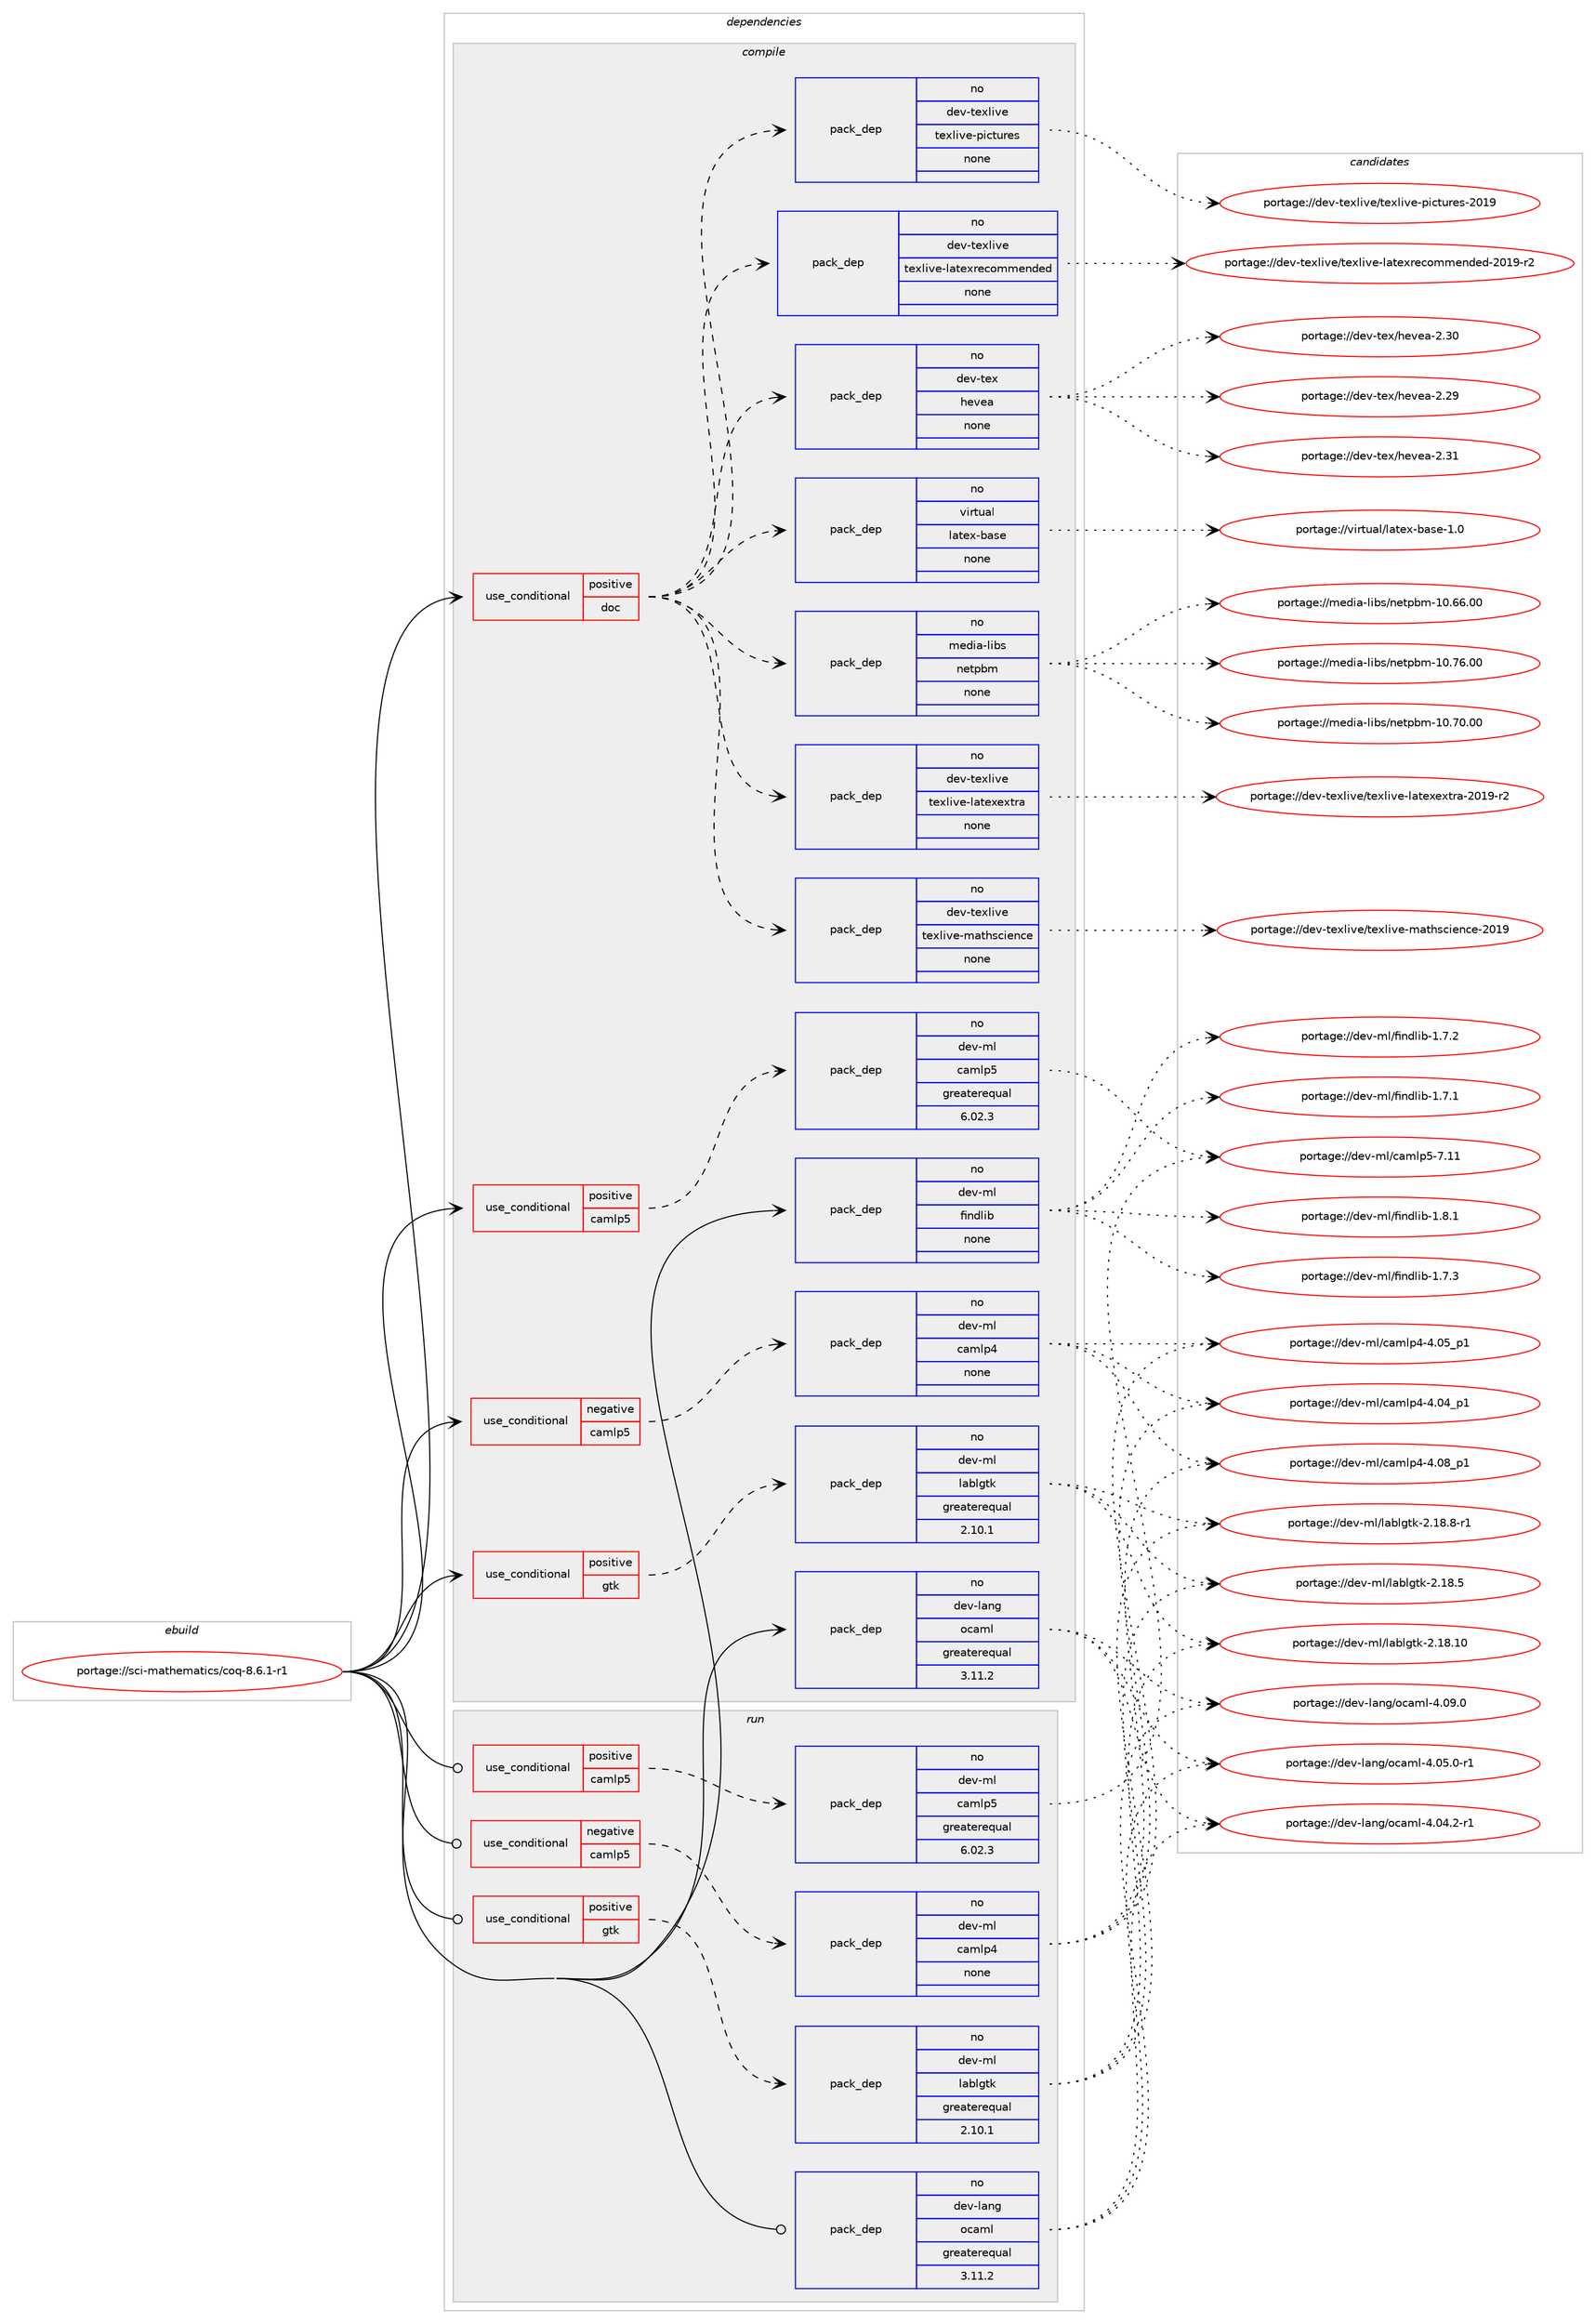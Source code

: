 digraph prolog {

# *************
# Graph options
# *************

newrank=true;
concentrate=true;
compound=true;
graph [rankdir=LR,fontname=Helvetica,fontsize=10,ranksep=1.5];#, ranksep=2.5, nodesep=0.2];
edge  [arrowhead=vee];
node  [fontname=Helvetica,fontsize=10];

# **********
# The ebuild
# **********

subgraph cluster_leftcol {
color=gray;
rank=same;
label=<<i>ebuild</i>>;
id [label="portage://sci-mathematics/coq-8.6.1-r1", color=red, width=4, href="../sci-mathematics/coq-8.6.1-r1.svg"];
}

# ****************
# The dependencies
# ****************

subgraph cluster_midcol {
color=gray;
label=<<i>dependencies</i>>;
subgraph cluster_compile {
fillcolor="#eeeeee";
style=filled;
label=<<i>compile</i>>;
subgraph cond6637 {
dependency36921 [label=<<TABLE BORDER="0" CELLBORDER="1" CELLSPACING="0" CELLPADDING="4"><TR><TD ROWSPAN="3" CELLPADDING="10">use_conditional</TD></TR><TR><TD>negative</TD></TR><TR><TD>camlp5</TD></TR></TABLE>>, shape=none, color=red];
subgraph pack29489 {
dependency36922 [label=<<TABLE BORDER="0" CELLBORDER="1" CELLSPACING="0" CELLPADDING="4" WIDTH="220"><TR><TD ROWSPAN="6" CELLPADDING="30">pack_dep</TD></TR><TR><TD WIDTH="110">no</TD></TR><TR><TD>dev-ml</TD></TR><TR><TD>camlp4</TD></TR><TR><TD>none</TD></TR><TR><TD></TD></TR></TABLE>>, shape=none, color=blue];
}
dependency36921:e -> dependency36922:w [weight=20,style="dashed",arrowhead="vee"];
}
id:e -> dependency36921:w [weight=20,style="solid",arrowhead="vee"];
subgraph cond6638 {
dependency36923 [label=<<TABLE BORDER="0" CELLBORDER="1" CELLSPACING="0" CELLPADDING="4"><TR><TD ROWSPAN="3" CELLPADDING="10">use_conditional</TD></TR><TR><TD>positive</TD></TR><TR><TD>camlp5</TD></TR></TABLE>>, shape=none, color=red];
subgraph pack29490 {
dependency36924 [label=<<TABLE BORDER="0" CELLBORDER="1" CELLSPACING="0" CELLPADDING="4" WIDTH="220"><TR><TD ROWSPAN="6" CELLPADDING="30">pack_dep</TD></TR><TR><TD WIDTH="110">no</TD></TR><TR><TD>dev-ml</TD></TR><TR><TD>camlp5</TD></TR><TR><TD>greaterequal</TD></TR><TR><TD>6.02.3</TD></TR></TABLE>>, shape=none, color=blue];
}
dependency36923:e -> dependency36924:w [weight=20,style="dashed",arrowhead="vee"];
}
id:e -> dependency36923:w [weight=20,style="solid",arrowhead="vee"];
subgraph cond6639 {
dependency36925 [label=<<TABLE BORDER="0" CELLBORDER="1" CELLSPACING="0" CELLPADDING="4"><TR><TD ROWSPAN="3" CELLPADDING="10">use_conditional</TD></TR><TR><TD>positive</TD></TR><TR><TD>doc</TD></TR></TABLE>>, shape=none, color=red];
subgraph pack29491 {
dependency36926 [label=<<TABLE BORDER="0" CELLBORDER="1" CELLSPACING="0" CELLPADDING="4" WIDTH="220"><TR><TD ROWSPAN="6" CELLPADDING="30">pack_dep</TD></TR><TR><TD WIDTH="110">no</TD></TR><TR><TD>media-libs</TD></TR><TR><TD>netpbm</TD></TR><TR><TD>none</TD></TR><TR><TD></TD></TR></TABLE>>, shape=none, color=blue];
}
dependency36925:e -> dependency36926:w [weight=20,style="dashed",arrowhead="vee"];
subgraph pack29492 {
dependency36927 [label=<<TABLE BORDER="0" CELLBORDER="1" CELLSPACING="0" CELLPADDING="4" WIDTH="220"><TR><TD ROWSPAN="6" CELLPADDING="30">pack_dep</TD></TR><TR><TD WIDTH="110">no</TD></TR><TR><TD>virtual</TD></TR><TR><TD>latex-base</TD></TR><TR><TD>none</TD></TR><TR><TD></TD></TR></TABLE>>, shape=none, color=blue];
}
dependency36925:e -> dependency36927:w [weight=20,style="dashed",arrowhead="vee"];
subgraph pack29493 {
dependency36928 [label=<<TABLE BORDER="0" CELLBORDER="1" CELLSPACING="0" CELLPADDING="4" WIDTH="220"><TR><TD ROWSPAN="6" CELLPADDING="30">pack_dep</TD></TR><TR><TD WIDTH="110">no</TD></TR><TR><TD>dev-tex</TD></TR><TR><TD>hevea</TD></TR><TR><TD>none</TD></TR><TR><TD></TD></TR></TABLE>>, shape=none, color=blue];
}
dependency36925:e -> dependency36928:w [weight=20,style="dashed",arrowhead="vee"];
subgraph pack29494 {
dependency36929 [label=<<TABLE BORDER="0" CELLBORDER="1" CELLSPACING="0" CELLPADDING="4" WIDTH="220"><TR><TD ROWSPAN="6" CELLPADDING="30">pack_dep</TD></TR><TR><TD WIDTH="110">no</TD></TR><TR><TD>dev-texlive</TD></TR><TR><TD>texlive-latexrecommended</TD></TR><TR><TD>none</TD></TR><TR><TD></TD></TR></TABLE>>, shape=none, color=blue];
}
dependency36925:e -> dependency36929:w [weight=20,style="dashed",arrowhead="vee"];
subgraph pack29495 {
dependency36930 [label=<<TABLE BORDER="0" CELLBORDER="1" CELLSPACING="0" CELLPADDING="4" WIDTH="220"><TR><TD ROWSPAN="6" CELLPADDING="30">pack_dep</TD></TR><TR><TD WIDTH="110">no</TD></TR><TR><TD>dev-texlive</TD></TR><TR><TD>texlive-pictures</TD></TR><TR><TD>none</TD></TR><TR><TD></TD></TR></TABLE>>, shape=none, color=blue];
}
dependency36925:e -> dependency36930:w [weight=20,style="dashed",arrowhead="vee"];
subgraph pack29496 {
dependency36931 [label=<<TABLE BORDER="0" CELLBORDER="1" CELLSPACING="0" CELLPADDING="4" WIDTH="220"><TR><TD ROWSPAN="6" CELLPADDING="30">pack_dep</TD></TR><TR><TD WIDTH="110">no</TD></TR><TR><TD>dev-texlive</TD></TR><TR><TD>texlive-mathscience</TD></TR><TR><TD>none</TD></TR><TR><TD></TD></TR></TABLE>>, shape=none, color=blue];
}
dependency36925:e -> dependency36931:w [weight=20,style="dashed",arrowhead="vee"];
subgraph pack29497 {
dependency36932 [label=<<TABLE BORDER="0" CELLBORDER="1" CELLSPACING="0" CELLPADDING="4" WIDTH="220"><TR><TD ROWSPAN="6" CELLPADDING="30">pack_dep</TD></TR><TR><TD WIDTH="110">no</TD></TR><TR><TD>dev-texlive</TD></TR><TR><TD>texlive-latexextra</TD></TR><TR><TD>none</TD></TR><TR><TD></TD></TR></TABLE>>, shape=none, color=blue];
}
dependency36925:e -> dependency36932:w [weight=20,style="dashed",arrowhead="vee"];
}
id:e -> dependency36925:w [weight=20,style="solid",arrowhead="vee"];
subgraph cond6640 {
dependency36933 [label=<<TABLE BORDER="0" CELLBORDER="1" CELLSPACING="0" CELLPADDING="4"><TR><TD ROWSPAN="3" CELLPADDING="10">use_conditional</TD></TR><TR><TD>positive</TD></TR><TR><TD>gtk</TD></TR></TABLE>>, shape=none, color=red];
subgraph pack29498 {
dependency36934 [label=<<TABLE BORDER="0" CELLBORDER="1" CELLSPACING="0" CELLPADDING="4" WIDTH="220"><TR><TD ROWSPAN="6" CELLPADDING="30">pack_dep</TD></TR><TR><TD WIDTH="110">no</TD></TR><TR><TD>dev-ml</TD></TR><TR><TD>lablgtk</TD></TR><TR><TD>greaterequal</TD></TR><TR><TD>2.10.1</TD></TR></TABLE>>, shape=none, color=blue];
}
dependency36933:e -> dependency36934:w [weight=20,style="dashed",arrowhead="vee"];
}
id:e -> dependency36933:w [weight=20,style="solid",arrowhead="vee"];
subgraph pack29499 {
dependency36935 [label=<<TABLE BORDER="0" CELLBORDER="1" CELLSPACING="0" CELLPADDING="4" WIDTH="220"><TR><TD ROWSPAN="6" CELLPADDING="30">pack_dep</TD></TR><TR><TD WIDTH="110">no</TD></TR><TR><TD>dev-lang</TD></TR><TR><TD>ocaml</TD></TR><TR><TD>greaterequal</TD></TR><TR><TD>3.11.2</TD></TR></TABLE>>, shape=none, color=blue];
}
id:e -> dependency36935:w [weight=20,style="solid",arrowhead="vee"];
subgraph pack29500 {
dependency36936 [label=<<TABLE BORDER="0" CELLBORDER="1" CELLSPACING="0" CELLPADDING="4" WIDTH="220"><TR><TD ROWSPAN="6" CELLPADDING="30">pack_dep</TD></TR><TR><TD WIDTH="110">no</TD></TR><TR><TD>dev-ml</TD></TR><TR><TD>findlib</TD></TR><TR><TD>none</TD></TR><TR><TD></TD></TR></TABLE>>, shape=none, color=blue];
}
id:e -> dependency36936:w [weight=20,style="solid",arrowhead="vee"];
}
subgraph cluster_compileandrun {
fillcolor="#eeeeee";
style=filled;
label=<<i>compile and run</i>>;
}
subgraph cluster_run {
fillcolor="#eeeeee";
style=filled;
label=<<i>run</i>>;
subgraph cond6641 {
dependency36937 [label=<<TABLE BORDER="0" CELLBORDER="1" CELLSPACING="0" CELLPADDING="4"><TR><TD ROWSPAN="3" CELLPADDING="10">use_conditional</TD></TR><TR><TD>negative</TD></TR><TR><TD>camlp5</TD></TR></TABLE>>, shape=none, color=red];
subgraph pack29501 {
dependency36938 [label=<<TABLE BORDER="0" CELLBORDER="1" CELLSPACING="0" CELLPADDING="4" WIDTH="220"><TR><TD ROWSPAN="6" CELLPADDING="30">pack_dep</TD></TR><TR><TD WIDTH="110">no</TD></TR><TR><TD>dev-ml</TD></TR><TR><TD>camlp4</TD></TR><TR><TD>none</TD></TR><TR><TD></TD></TR></TABLE>>, shape=none, color=blue];
}
dependency36937:e -> dependency36938:w [weight=20,style="dashed",arrowhead="vee"];
}
id:e -> dependency36937:w [weight=20,style="solid",arrowhead="odot"];
subgraph cond6642 {
dependency36939 [label=<<TABLE BORDER="0" CELLBORDER="1" CELLSPACING="0" CELLPADDING="4"><TR><TD ROWSPAN="3" CELLPADDING="10">use_conditional</TD></TR><TR><TD>positive</TD></TR><TR><TD>camlp5</TD></TR></TABLE>>, shape=none, color=red];
subgraph pack29502 {
dependency36940 [label=<<TABLE BORDER="0" CELLBORDER="1" CELLSPACING="0" CELLPADDING="4" WIDTH="220"><TR><TD ROWSPAN="6" CELLPADDING="30">pack_dep</TD></TR><TR><TD WIDTH="110">no</TD></TR><TR><TD>dev-ml</TD></TR><TR><TD>camlp5</TD></TR><TR><TD>greaterequal</TD></TR><TR><TD>6.02.3</TD></TR></TABLE>>, shape=none, color=blue];
}
dependency36939:e -> dependency36940:w [weight=20,style="dashed",arrowhead="vee"];
}
id:e -> dependency36939:w [weight=20,style="solid",arrowhead="odot"];
subgraph cond6643 {
dependency36941 [label=<<TABLE BORDER="0" CELLBORDER="1" CELLSPACING="0" CELLPADDING="4"><TR><TD ROWSPAN="3" CELLPADDING="10">use_conditional</TD></TR><TR><TD>positive</TD></TR><TR><TD>gtk</TD></TR></TABLE>>, shape=none, color=red];
subgraph pack29503 {
dependency36942 [label=<<TABLE BORDER="0" CELLBORDER="1" CELLSPACING="0" CELLPADDING="4" WIDTH="220"><TR><TD ROWSPAN="6" CELLPADDING="30">pack_dep</TD></TR><TR><TD WIDTH="110">no</TD></TR><TR><TD>dev-ml</TD></TR><TR><TD>lablgtk</TD></TR><TR><TD>greaterequal</TD></TR><TR><TD>2.10.1</TD></TR></TABLE>>, shape=none, color=blue];
}
dependency36941:e -> dependency36942:w [weight=20,style="dashed",arrowhead="vee"];
}
id:e -> dependency36941:w [weight=20,style="solid",arrowhead="odot"];
subgraph pack29504 {
dependency36943 [label=<<TABLE BORDER="0" CELLBORDER="1" CELLSPACING="0" CELLPADDING="4" WIDTH="220"><TR><TD ROWSPAN="6" CELLPADDING="30">pack_dep</TD></TR><TR><TD WIDTH="110">no</TD></TR><TR><TD>dev-lang</TD></TR><TR><TD>ocaml</TD></TR><TR><TD>greaterequal</TD></TR><TR><TD>3.11.2</TD></TR></TABLE>>, shape=none, color=blue];
}
id:e -> dependency36943:w [weight=20,style="solid",arrowhead="odot"];
}
}

# **************
# The candidates
# **************

subgraph cluster_choices {
rank=same;
color=gray;
label=<<i>candidates</i>>;

subgraph choice29489 {
color=black;
nodesep=1;
choice100101118451091084799971091081125245524648569511249 [label="portage://dev-ml/camlp4-4.08_p1", color=red, width=4,href="../dev-ml/camlp4-4.08_p1.svg"];
choice100101118451091084799971091081125245524648539511249 [label="portage://dev-ml/camlp4-4.05_p1", color=red, width=4,href="../dev-ml/camlp4-4.05_p1.svg"];
choice100101118451091084799971091081125245524648529511249 [label="portage://dev-ml/camlp4-4.04_p1", color=red, width=4,href="../dev-ml/camlp4-4.04_p1.svg"];
dependency36922:e -> choice100101118451091084799971091081125245524648569511249:w [style=dotted,weight="100"];
dependency36922:e -> choice100101118451091084799971091081125245524648539511249:w [style=dotted,weight="100"];
dependency36922:e -> choice100101118451091084799971091081125245524648529511249:w [style=dotted,weight="100"];
}
subgraph choice29490 {
color=black;
nodesep=1;
choice10010111845109108479997109108112534555464949 [label="portage://dev-ml/camlp5-7.11", color=red, width=4,href="../dev-ml/camlp5-7.11.svg"];
dependency36924:e -> choice10010111845109108479997109108112534555464949:w [style=dotted,weight="100"];
}
subgraph choice29491 {
color=black;
nodesep=1;
choice1091011001059745108105981154711010111611298109454948465554464848 [label="portage://media-libs/netpbm-10.76.00", color=red, width=4,href="../media-libs/netpbm-10.76.00.svg"];
choice1091011001059745108105981154711010111611298109454948465548464848 [label="portage://media-libs/netpbm-10.70.00", color=red, width=4,href="../media-libs/netpbm-10.70.00.svg"];
choice1091011001059745108105981154711010111611298109454948465454464848 [label="portage://media-libs/netpbm-10.66.00", color=red, width=4,href="../media-libs/netpbm-10.66.00.svg"];
dependency36926:e -> choice1091011001059745108105981154711010111611298109454948465554464848:w [style=dotted,weight="100"];
dependency36926:e -> choice1091011001059745108105981154711010111611298109454948465548464848:w [style=dotted,weight="100"];
dependency36926:e -> choice1091011001059745108105981154711010111611298109454948465454464848:w [style=dotted,weight="100"];
}
subgraph choice29492 {
color=black;
nodesep=1;
choice11810511411611797108471089711610112045989711510145494648 [label="portage://virtual/latex-base-1.0", color=red, width=4,href="../virtual/latex-base-1.0.svg"];
dependency36927:e -> choice11810511411611797108471089711610112045989711510145494648:w [style=dotted,weight="100"];
}
subgraph choice29493 {
color=black;
nodesep=1;
choice1001011184511610112047104101118101974550465149 [label="portage://dev-tex/hevea-2.31", color=red, width=4,href="../dev-tex/hevea-2.31.svg"];
choice1001011184511610112047104101118101974550465148 [label="portage://dev-tex/hevea-2.30", color=red, width=4,href="../dev-tex/hevea-2.30.svg"];
choice1001011184511610112047104101118101974550465057 [label="portage://dev-tex/hevea-2.29", color=red, width=4,href="../dev-tex/hevea-2.29.svg"];
dependency36928:e -> choice1001011184511610112047104101118101974550465149:w [style=dotted,weight="100"];
dependency36928:e -> choice1001011184511610112047104101118101974550465148:w [style=dotted,weight="100"];
dependency36928:e -> choice1001011184511610112047104101118101974550465057:w [style=dotted,weight="100"];
}
subgraph choice29494 {
color=black;
nodesep=1;
choice100101118451161011201081051181014711610112010810511810145108971161011201141019911110910910111010010110045504849574511450 [label="portage://dev-texlive/texlive-latexrecommended-2019-r2", color=red, width=4,href="../dev-texlive/texlive-latexrecommended-2019-r2.svg"];
dependency36929:e -> choice100101118451161011201081051181014711610112010810511810145108971161011201141019911110910910111010010110045504849574511450:w [style=dotted,weight="100"];
}
subgraph choice29495 {
color=black;
nodesep=1;
choice100101118451161011201081051181014711610112010810511810145112105991161171141011154550484957 [label="portage://dev-texlive/texlive-pictures-2019", color=red, width=4,href="../dev-texlive/texlive-pictures-2019.svg"];
dependency36930:e -> choice100101118451161011201081051181014711610112010810511810145112105991161171141011154550484957:w [style=dotted,weight="100"];
}
subgraph choice29496 {
color=black;
nodesep=1;
choice1001011184511610112010810511810147116101120108105118101451099711610411599105101110991014550484957 [label="portage://dev-texlive/texlive-mathscience-2019", color=red, width=4,href="../dev-texlive/texlive-mathscience-2019.svg"];
dependency36931:e -> choice1001011184511610112010810511810147116101120108105118101451099711610411599105101110991014550484957:w [style=dotted,weight="100"];
}
subgraph choice29497 {
color=black;
nodesep=1;
choice100101118451161011201081051181014711610112010810511810145108971161011201011201161149745504849574511450 [label="portage://dev-texlive/texlive-latexextra-2019-r2", color=red, width=4,href="../dev-texlive/texlive-latexextra-2019-r2.svg"];
dependency36932:e -> choice100101118451161011201081051181014711610112010810511810145108971161011201011201161149745504849574511450:w [style=dotted,weight="100"];
}
subgraph choice29498 {
color=black;
nodesep=1;
choice10010111845109108471089798108103116107455046495646564511449 [label="portage://dev-ml/lablgtk-2.18.8-r1", color=red, width=4,href="../dev-ml/lablgtk-2.18.8-r1.svg"];
choice1001011184510910847108979810810311610745504649564653 [label="portage://dev-ml/lablgtk-2.18.5", color=red, width=4,href="../dev-ml/lablgtk-2.18.5.svg"];
choice100101118451091084710897981081031161074550464956464948 [label="portage://dev-ml/lablgtk-2.18.10", color=red, width=4,href="../dev-ml/lablgtk-2.18.10.svg"];
dependency36934:e -> choice10010111845109108471089798108103116107455046495646564511449:w [style=dotted,weight="100"];
dependency36934:e -> choice1001011184510910847108979810810311610745504649564653:w [style=dotted,weight="100"];
dependency36934:e -> choice100101118451091084710897981081031161074550464956464948:w [style=dotted,weight="100"];
}
subgraph choice29499 {
color=black;
nodesep=1;
choice100101118451089711010347111999710910845524648574648 [label="portage://dev-lang/ocaml-4.09.0", color=red, width=4,href="../dev-lang/ocaml-4.09.0.svg"];
choice1001011184510897110103471119997109108455246485346484511449 [label="portage://dev-lang/ocaml-4.05.0-r1", color=red, width=4,href="../dev-lang/ocaml-4.05.0-r1.svg"];
choice1001011184510897110103471119997109108455246485246504511449 [label="portage://dev-lang/ocaml-4.04.2-r1", color=red, width=4,href="../dev-lang/ocaml-4.04.2-r1.svg"];
dependency36935:e -> choice100101118451089711010347111999710910845524648574648:w [style=dotted,weight="100"];
dependency36935:e -> choice1001011184510897110103471119997109108455246485346484511449:w [style=dotted,weight="100"];
dependency36935:e -> choice1001011184510897110103471119997109108455246485246504511449:w [style=dotted,weight="100"];
}
subgraph choice29500 {
color=black;
nodesep=1;
choice100101118451091084710210511010010810598454946564649 [label="portage://dev-ml/findlib-1.8.1", color=red, width=4,href="../dev-ml/findlib-1.8.1.svg"];
choice100101118451091084710210511010010810598454946554651 [label="portage://dev-ml/findlib-1.7.3", color=red, width=4,href="../dev-ml/findlib-1.7.3.svg"];
choice100101118451091084710210511010010810598454946554650 [label="portage://dev-ml/findlib-1.7.2", color=red, width=4,href="../dev-ml/findlib-1.7.2.svg"];
choice100101118451091084710210511010010810598454946554649 [label="portage://dev-ml/findlib-1.7.1", color=red, width=4,href="../dev-ml/findlib-1.7.1.svg"];
dependency36936:e -> choice100101118451091084710210511010010810598454946564649:w [style=dotted,weight="100"];
dependency36936:e -> choice100101118451091084710210511010010810598454946554651:w [style=dotted,weight="100"];
dependency36936:e -> choice100101118451091084710210511010010810598454946554650:w [style=dotted,weight="100"];
dependency36936:e -> choice100101118451091084710210511010010810598454946554649:w [style=dotted,weight="100"];
}
subgraph choice29501 {
color=black;
nodesep=1;
choice100101118451091084799971091081125245524648569511249 [label="portage://dev-ml/camlp4-4.08_p1", color=red, width=4,href="../dev-ml/camlp4-4.08_p1.svg"];
choice100101118451091084799971091081125245524648539511249 [label="portage://dev-ml/camlp4-4.05_p1", color=red, width=4,href="../dev-ml/camlp4-4.05_p1.svg"];
choice100101118451091084799971091081125245524648529511249 [label="portage://dev-ml/camlp4-4.04_p1", color=red, width=4,href="../dev-ml/camlp4-4.04_p1.svg"];
dependency36938:e -> choice100101118451091084799971091081125245524648569511249:w [style=dotted,weight="100"];
dependency36938:e -> choice100101118451091084799971091081125245524648539511249:w [style=dotted,weight="100"];
dependency36938:e -> choice100101118451091084799971091081125245524648529511249:w [style=dotted,weight="100"];
}
subgraph choice29502 {
color=black;
nodesep=1;
choice10010111845109108479997109108112534555464949 [label="portage://dev-ml/camlp5-7.11", color=red, width=4,href="../dev-ml/camlp5-7.11.svg"];
dependency36940:e -> choice10010111845109108479997109108112534555464949:w [style=dotted,weight="100"];
}
subgraph choice29503 {
color=black;
nodesep=1;
choice10010111845109108471089798108103116107455046495646564511449 [label="portage://dev-ml/lablgtk-2.18.8-r1", color=red, width=4,href="../dev-ml/lablgtk-2.18.8-r1.svg"];
choice1001011184510910847108979810810311610745504649564653 [label="portage://dev-ml/lablgtk-2.18.5", color=red, width=4,href="../dev-ml/lablgtk-2.18.5.svg"];
choice100101118451091084710897981081031161074550464956464948 [label="portage://dev-ml/lablgtk-2.18.10", color=red, width=4,href="../dev-ml/lablgtk-2.18.10.svg"];
dependency36942:e -> choice10010111845109108471089798108103116107455046495646564511449:w [style=dotted,weight="100"];
dependency36942:e -> choice1001011184510910847108979810810311610745504649564653:w [style=dotted,weight="100"];
dependency36942:e -> choice100101118451091084710897981081031161074550464956464948:w [style=dotted,weight="100"];
}
subgraph choice29504 {
color=black;
nodesep=1;
choice100101118451089711010347111999710910845524648574648 [label="portage://dev-lang/ocaml-4.09.0", color=red, width=4,href="../dev-lang/ocaml-4.09.0.svg"];
choice1001011184510897110103471119997109108455246485346484511449 [label="portage://dev-lang/ocaml-4.05.0-r1", color=red, width=4,href="../dev-lang/ocaml-4.05.0-r1.svg"];
choice1001011184510897110103471119997109108455246485246504511449 [label="portage://dev-lang/ocaml-4.04.2-r1", color=red, width=4,href="../dev-lang/ocaml-4.04.2-r1.svg"];
dependency36943:e -> choice100101118451089711010347111999710910845524648574648:w [style=dotted,weight="100"];
dependency36943:e -> choice1001011184510897110103471119997109108455246485346484511449:w [style=dotted,weight="100"];
dependency36943:e -> choice1001011184510897110103471119997109108455246485246504511449:w [style=dotted,weight="100"];
}
}

}
